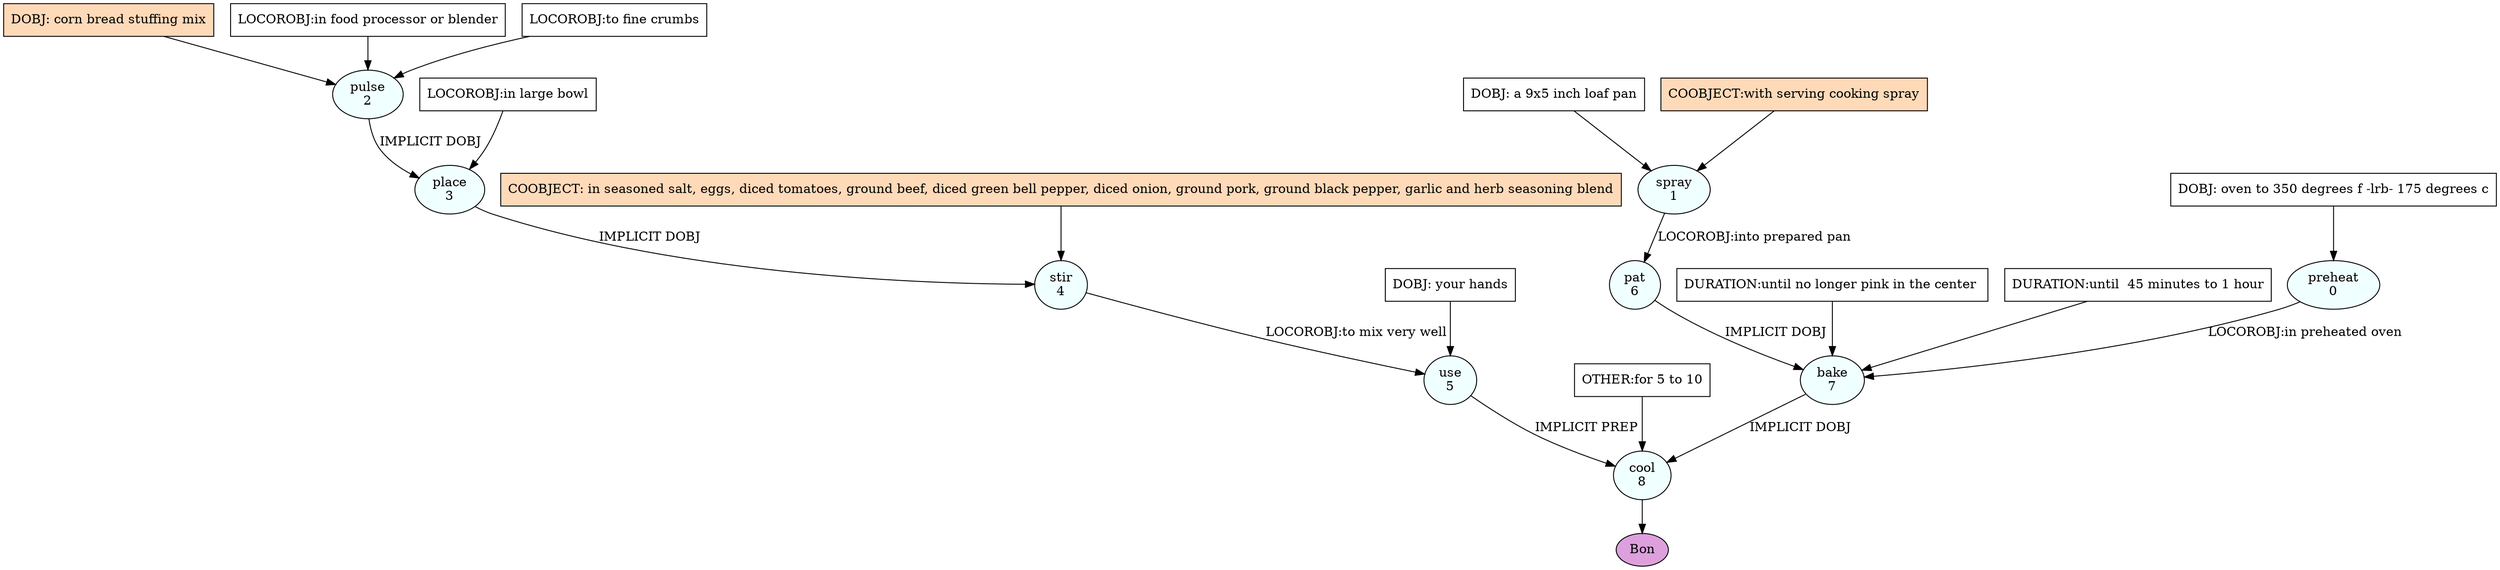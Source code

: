 digraph recipe {
E0[label="preheat
0", shape=oval, style=filled, fillcolor=azure]
E1[label="spray
1", shape=oval, style=filled, fillcolor=azure]
E2[label="pulse
2", shape=oval, style=filled, fillcolor=azure]
E3[label="place
3", shape=oval, style=filled, fillcolor=azure]
E4[label="stir
4", shape=oval, style=filled, fillcolor=azure]
E5[label="use
5", shape=oval, style=filled, fillcolor=azure]
E6[label="pat
6", shape=oval, style=filled, fillcolor=azure]
E7[label="bake
7", shape=oval, style=filled, fillcolor=azure]
E8[label="cool
8", shape=oval, style=filled, fillcolor=azure]
D0[label="DOBJ: oven to 350 degrees f -lrb- 175 degrees c", shape=box, style=filled, fillcolor=white]
D0 -> E0
D2[label="DOBJ: corn bread stuffing mix", shape=box, style=filled, fillcolor=peachpuff]
D2 -> E2
P2_0[label="LOCOROBJ:in food processor or blender", shape=box, style=filled, fillcolor=white]
P2_0 -> E2
P2_1[label="LOCOROBJ:to fine crumbs", shape=box, style=filled, fillcolor=white]
P2_1 -> E2
D1[label="DOBJ: a 9x5 inch loaf pan", shape=box, style=filled, fillcolor=white]
D1 -> E1
P1_0[label="COOBJECT:with serving cooking spray", shape=box, style=filled, fillcolor=peachpuff]
P1_0 -> E1
E2 -> E3 [label="IMPLICIT DOBJ"]
P3_0_0[label="LOCOROBJ:in large bowl", shape=box, style=filled, fillcolor=white]
P3_0_0 -> E3
E3 -> E4 [label="IMPLICIT DOBJ"]
P4_0_ing[label="COOBJECT: in seasoned salt, eggs, diced tomatoes, ground beef, diced green bell pepper, diced onion, ground pork, ground black pepper, garlic and herb seasoning blend", shape=box, style=filled, fillcolor=peachpuff]
P4_0_ing -> E4
D5_0[label="DOBJ: your hands", shape=box, style=filled, fillcolor=white]
D5_0 -> E5
E4 -> E5 [label="LOCOROBJ:to mix very well"]
E1 -> E6 [label="LOCOROBJ:into prepared pan"]
E6 -> E7 [label="IMPLICIT DOBJ"]
E0 -> E7 [label="LOCOROBJ:in preheated oven"]
P7_1_0[label="DURATION:until no longer pink in the center ", shape=box, style=filled, fillcolor=white]
P7_1_0 -> E7
P7_1_1[label="DURATION:until  45 minutes to 1 hour", shape=box, style=filled, fillcolor=white]
P7_1_1 -> E7
E7 -> E8 [label="IMPLICIT DOBJ"]
E5 -> E8 [label="IMPLICIT PREP"]
P8_1_0[label="OTHER:for 5 to 10", shape=box, style=filled, fillcolor=white]
P8_1_0 -> E8
EOR[label="Bon", shape=oval, style=filled, fillcolor=plum]
E8 -> EOR
}
